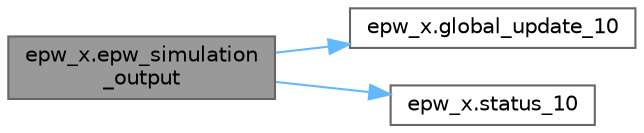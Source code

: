 digraph "epw_x.epw_simulation_output"
{
 // LATEX_PDF_SIZE
  bgcolor="transparent";
  edge [fontname=Helvetica,fontsize=10,labelfontname=Helvetica,labelfontsize=10];
  node [fontname=Helvetica,fontsize=10,shape=box,height=0.2,width=0.4];
  rankdir="LR";
  Node1 [label="epw_x.epw_simulation\l_output",height=0.2,width=0.4,color="gray40", fillcolor="grey60", style="filled", fontcolor="black",tooltip=" "];
  Node1 -> Node2 [color="steelblue1",style="solid"];
  Node2 [label="epw_x.global_update_10",height=0.2,width=0.4,color="grey40", fillcolor="white", style="filled",URL="$d1/d82/namespaceepw__x.html#aae0a5e0189c6ac85b7c17424f0b49647",tooltip="('CREATING EPW OUTPUTS')"];
  Node1 -> Node3 [color="steelblue1",style="solid"];
  Node3 [label="epw_x.status_10",height=0.2,width=0.4,color="grey40", fillcolor="white", style="filled",URL="$d1/d82/namespaceepw__x.html#a1c3e49adf9b1170a58c70681aab8fbc6",tooltip="('CREATING EPW OUTPUTS')"];
}

